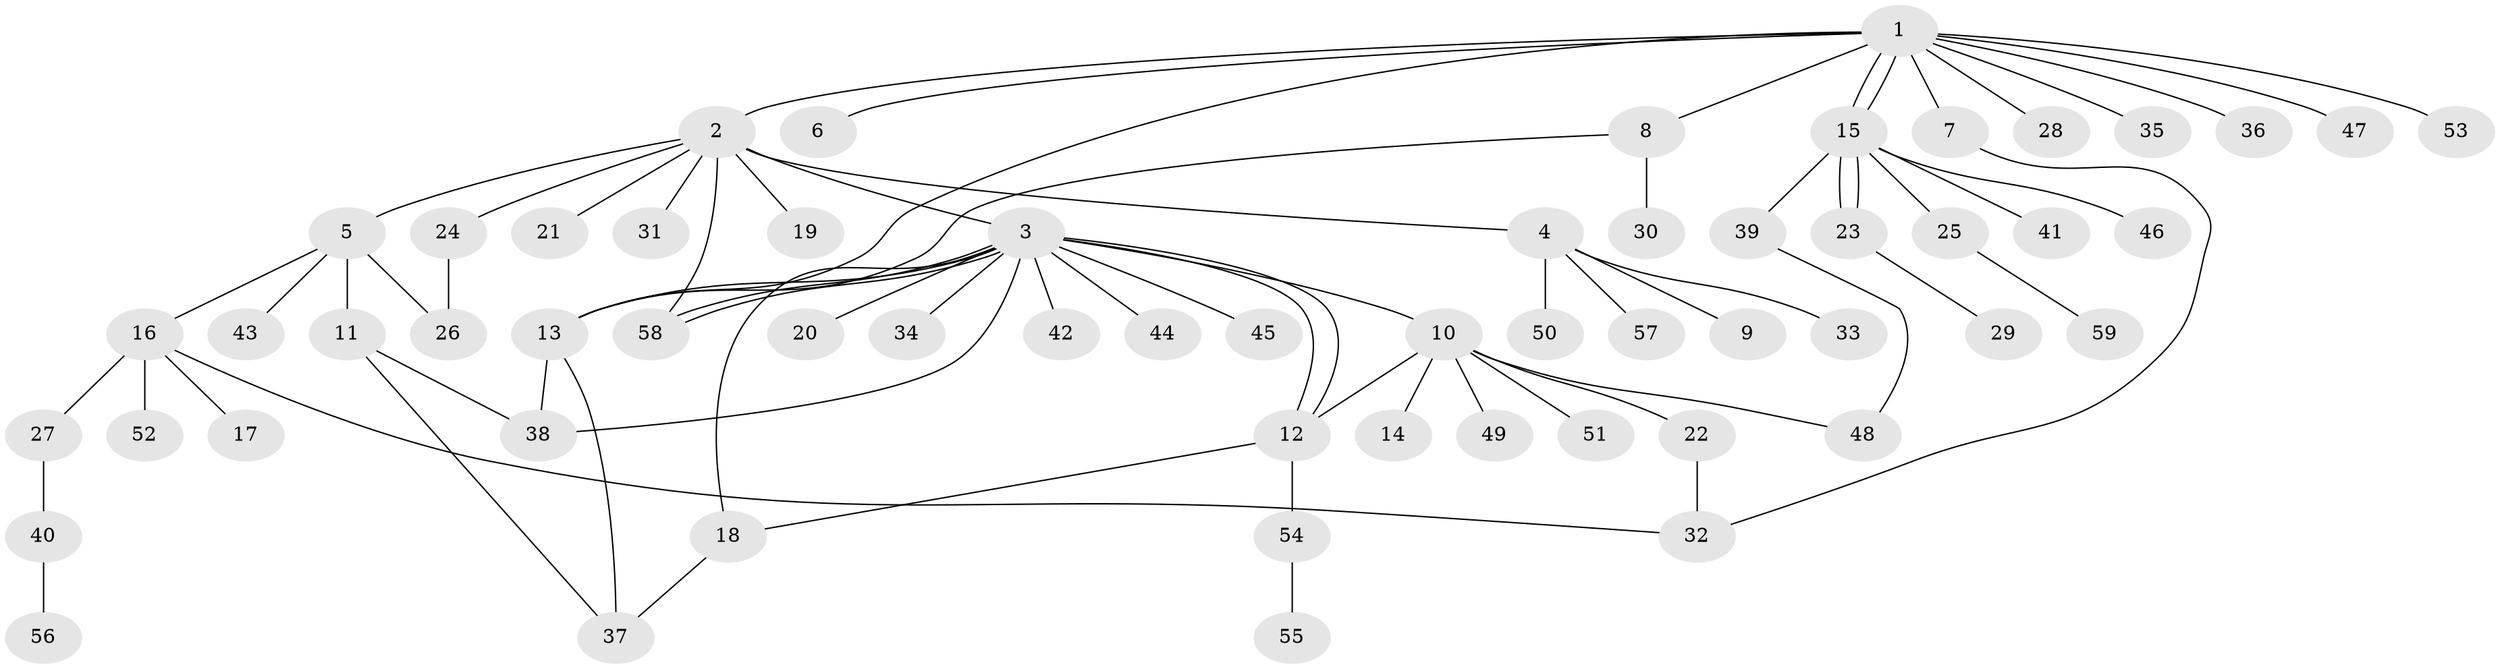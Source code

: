 // coarse degree distribution, {1: 0.5, 6: 0.03333333333333333, 4: 0.1, 3: 0.16666666666666666, 9: 0.03333333333333333, 8: 0.03333333333333333, 2: 0.1, 5: 0.03333333333333333}
// Generated by graph-tools (version 1.1) at 2025/36/03/04/25 23:36:58]
// undirected, 59 vertices, 75 edges
graph export_dot {
  node [color=gray90,style=filled];
  1;
  2;
  3;
  4;
  5;
  6;
  7;
  8;
  9;
  10;
  11;
  12;
  13;
  14;
  15;
  16;
  17;
  18;
  19;
  20;
  21;
  22;
  23;
  24;
  25;
  26;
  27;
  28;
  29;
  30;
  31;
  32;
  33;
  34;
  35;
  36;
  37;
  38;
  39;
  40;
  41;
  42;
  43;
  44;
  45;
  46;
  47;
  48;
  49;
  50;
  51;
  52;
  53;
  54;
  55;
  56;
  57;
  58;
  59;
  1 -- 2;
  1 -- 6;
  1 -- 7;
  1 -- 8;
  1 -- 13;
  1 -- 15;
  1 -- 15;
  1 -- 28;
  1 -- 35;
  1 -- 36;
  1 -- 47;
  1 -- 53;
  2 -- 3;
  2 -- 4;
  2 -- 5;
  2 -- 19;
  2 -- 21;
  2 -- 24;
  2 -- 31;
  2 -- 58;
  3 -- 10;
  3 -- 12;
  3 -- 12;
  3 -- 13;
  3 -- 18;
  3 -- 20;
  3 -- 34;
  3 -- 38;
  3 -- 42;
  3 -- 44;
  3 -- 45;
  3 -- 58;
  3 -- 58;
  4 -- 9;
  4 -- 33;
  4 -- 50;
  4 -- 57;
  5 -- 11;
  5 -- 16;
  5 -- 26;
  5 -- 43;
  7 -- 32;
  8 -- 13;
  8 -- 30;
  10 -- 12;
  10 -- 14;
  10 -- 22;
  10 -- 48;
  10 -- 49;
  10 -- 51;
  11 -- 37;
  11 -- 38;
  12 -- 18;
  12 -- 54;
  13 -- 37;
  13 -- 38;
  15 -- 23;
  15 -- 23;
  15 -- 25;
  15 -- 39;
  15 -- 41;
  15 -- 46;
  16 -- 17;
  16 -- 27;
  16 -- 32;
  16 -- 52;
  18 -- 37;
  22 -- 32;
  23 -- 29;
  24 -- 26;
  25 -- 59;
  27 -- 40;
  39 -- 48;
  40 -- 56;
  54 -- 55;
}

